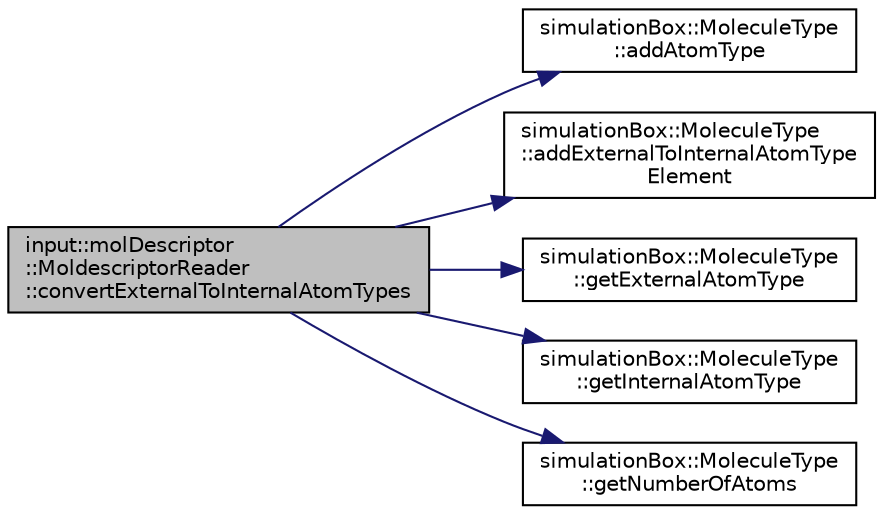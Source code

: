 digraph "input::molDescriptor::MoldescriptorReader::convertExternalToInternalAtomTypes"
{
 // LATEX_PDF_SIZE
  edge [fontname="Helvetica",fontsize="10",labelfontname="Helvetica",labelfontsize="10"];
  node [fontname="Helvetica",fontsize="10",shape=record];
  rankdir="LR";
  Node1 [label="input::molDescriptor\l::MoldescriptorReader\l::convertExternalToInternalAtomTypes",height=0.2,width=0.4,color="black", fillcolor="grey75", style="filled", fontcolor="black",tooltip="convert external to internal atom types"];
  Node1 -> Node2 [color="midnightblue",fontsize="10",style="solid",fontname="Helvetica"];
  Node2 [label="simulationBox::MoleculeType\l::addAtomType",height=0.2,width=0.4,color="black", fillcolor="white", style="filled",URL="$classsimulationBox_1_1MoleculeType.html#a181c3cd266a4dbdf6cf6081c604d694c",tooltip=" "];
  Node1 -> Node3 [color="midnightblue",fontsize="10",style="solid",fontname="Helvetica"];
  Node3 [label="simulationBox::MoleculeType\l::addExternalToInternalAtomType\lElement",height=0.2,width=0.4,color="black", fillcolor="white", style="filled",URL="$classsimulationBox_1_1MoleculeType.html#a94edc143406aaa7216f545528c4c824c",tooltip=" "];
  Node1 -> Node4 [color="midnightblue",fontsize="10",style="solid",fontname="Helvetica"];
  Node4 [label="simulationBox::MoleculeType\l::getExternalAtomType",height=0.2,width=0.4,color="black", fillcolor="white", style="filled",URL="$classsimulationBox_1_1MoleculeType.html#a7af42efd89b6e0fc4538ed27d18e4bcf",tooltip=" "];
  Node1 -> Node5 [color="midnightblue",fontsize="10",style="solid",fontname="Helvetica"];
  Node5 [label="simulationBox::MoleculeType\l::getInternalAtomType",height=0.2,width=0.4,color="black", fillcolor="white", style="filled",URL="$classsimulationBox_1_1MoleculeType.html#a70cb62ce6bd20fa6c3a6e77a784126a1",tooltip=" "];
  Node1 -> Node6 [color="midnightblue",fontsize="10",style="solid",fontname="Helvetica"];
  Node6 [label="simulationBox::MoleculeType\l::getNumberOfAtoms",height=0.2,width=0.4,color="black", fillcolor="white", style="filled",URL="$classsimulationBox_1_1MoleculeType.html#ac39258d8cfd2827c2cff78eca1e2326b",tooltip=" "];
}
